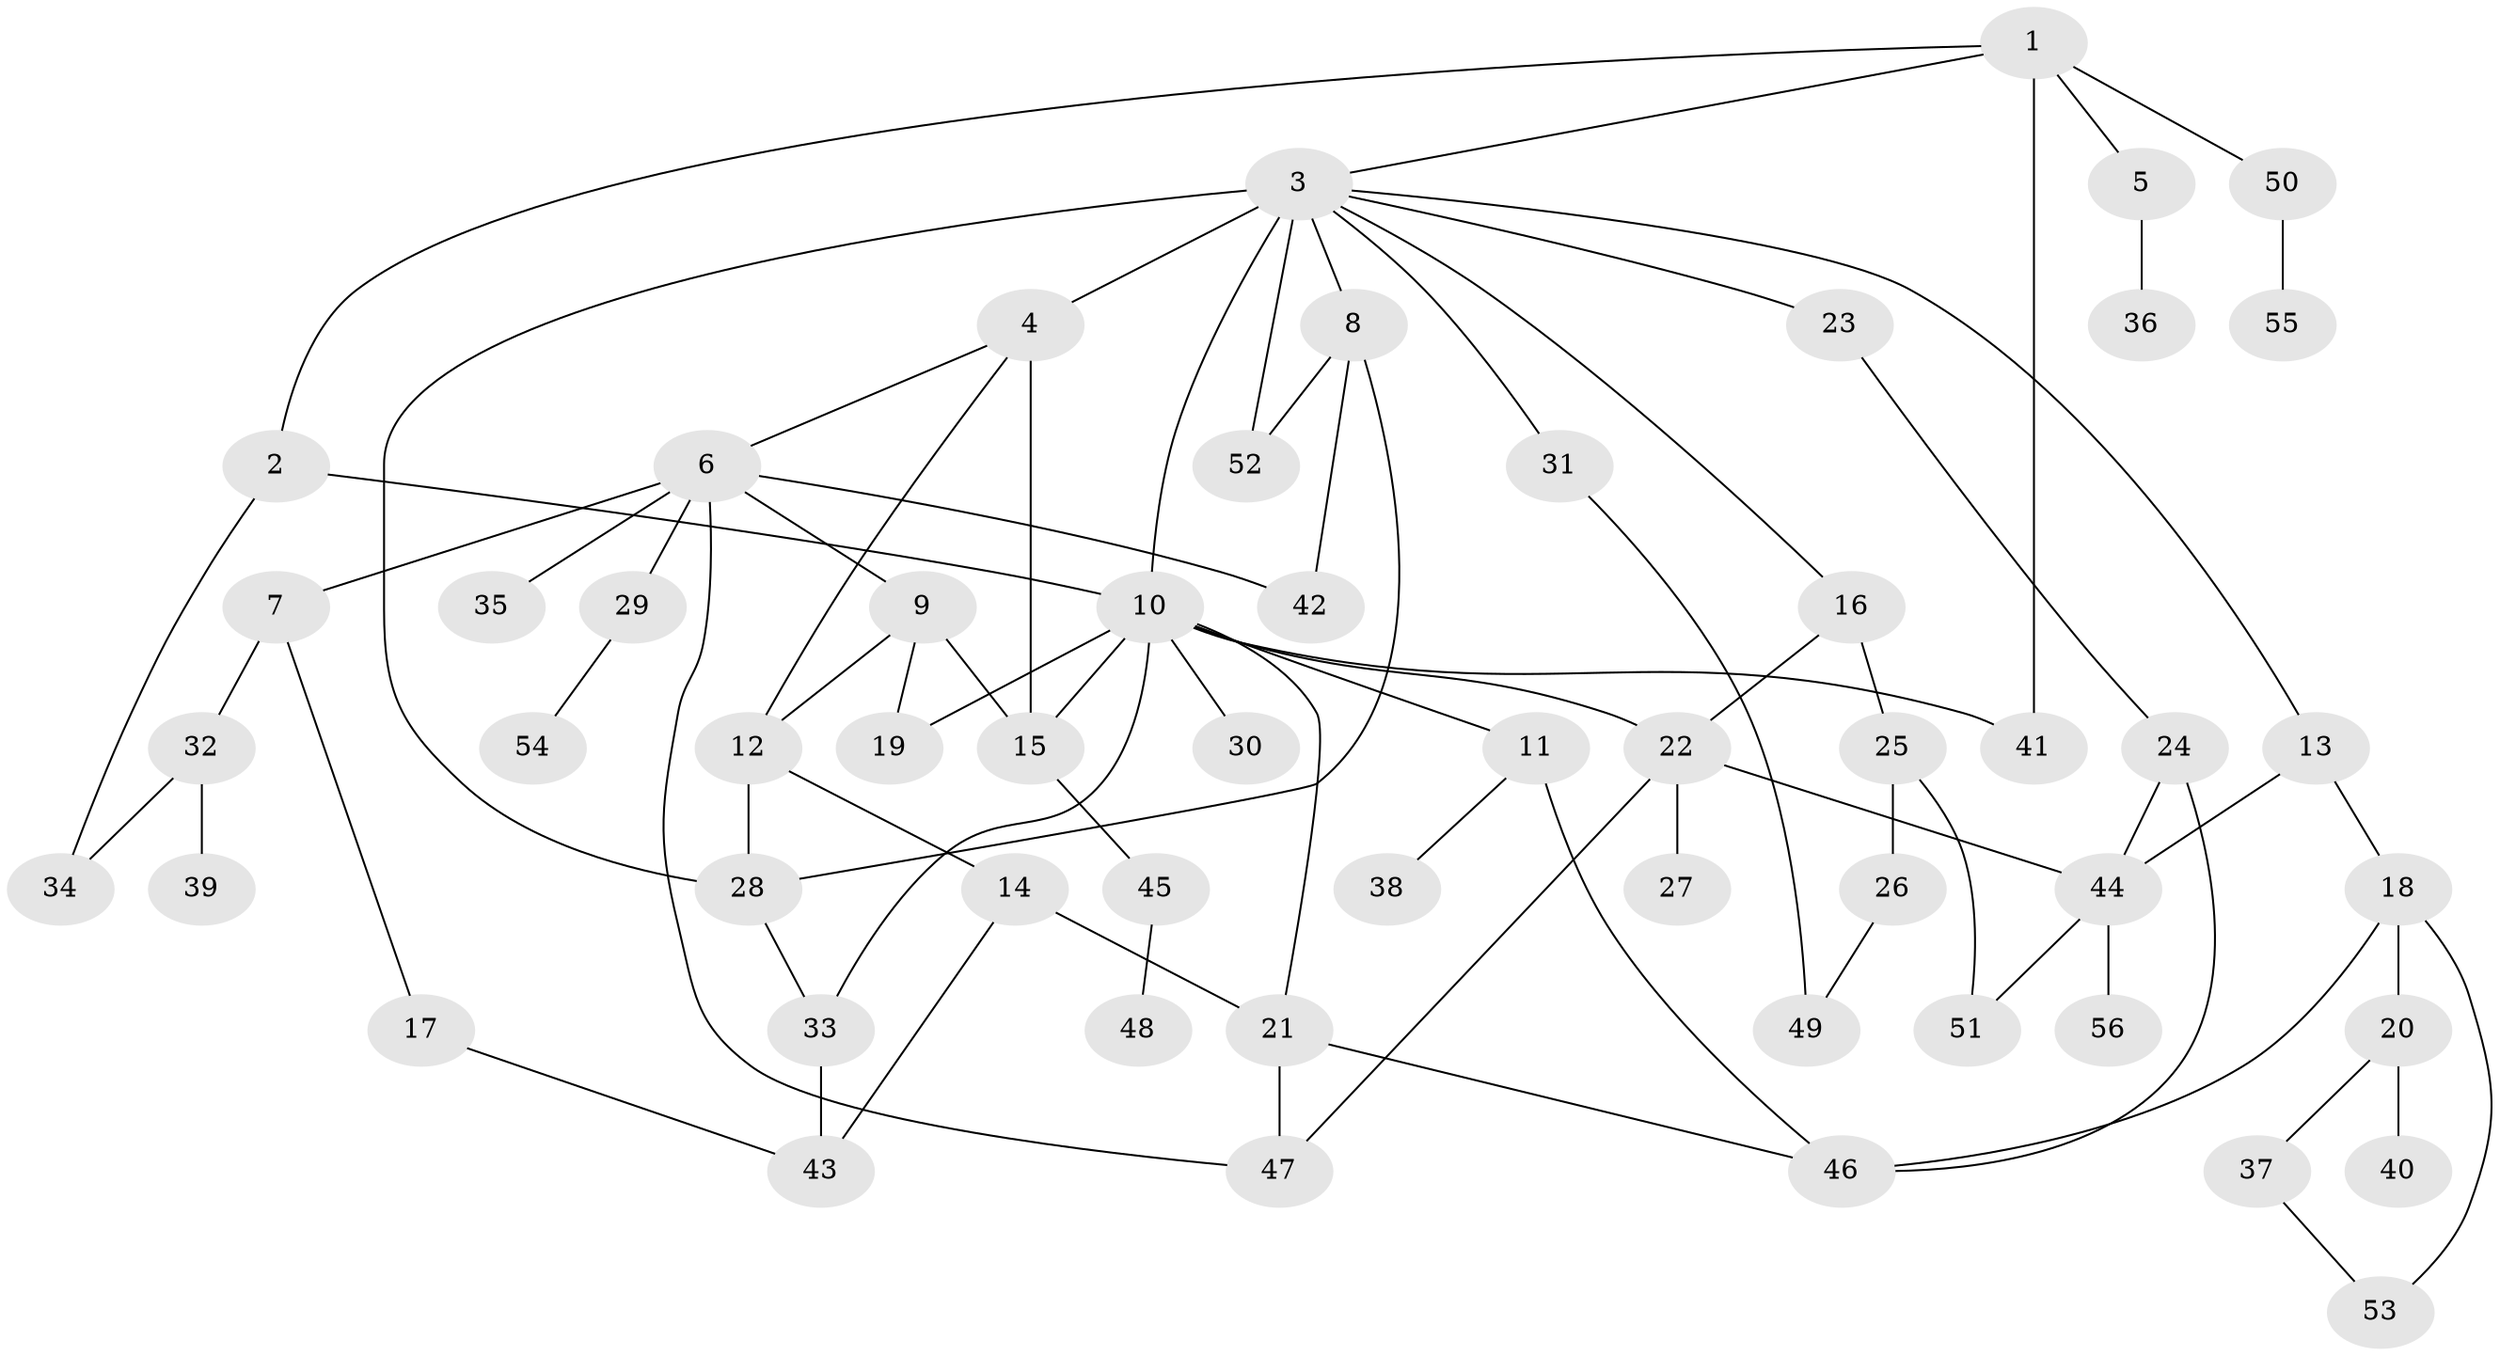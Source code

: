 // original degree distribution, {5: 0.036036036036036036, 4: 0.11711711711711711, 6: 0.018018018018018018, 2: 0.3333333333333333, 3: 0.24324324324324326, 8: 0.009009009009009009, 7: 0.009009009009009009, 1: 0.23423423423423423}
// Generated by graph-tools (version 1.1) at 2025/34/03/09/25 02:34:11]
// undirected, 56 vertices, 81 edges
graph export_dot {
graph [start="1"]
  node [color=gray90,style=filled];
  1;
  2;
  3;
  4;
  5;
  6;
  7;
  8;
  9;
  10;
  11;
  12;
  13;
  14;
  15;
  16;
  17;
  18;
  19;
  20;
  21;
  22;
  23;
  24;
  25;
  26;
  27;
  28;
  29;
  30;
  31;
  32;
  33;
  34;
  35;
  36;
  37;
  38;
  39;
  40;
  41;
  42;
  43;
  44;
  45;
  46;
  47;
  48;
  49;
  50;
  51;
  52;
  53;
  54;
  55;
  56;
  1 -- 2 [weight=1.0];
  1 -- 3 [weight=1.0];
  1 -- 5 [weight=1.0];
  1 -- 41 [weight=1.0];
  1 -- 50 [weight=1.0];
  2 -- 10 [weight=1.0];
  2 -- 34 [weight=1.0];
  3 -- 4 [weight=2.0];
  3 -- 8 [weight=1.0];
  3 -- 10 [weight=1.0];
  3 -- 13 [weight=1.0];
  3 -- 16 [weight=1.0];
  3 -- 23 [weight=1.0];
  3 -- 28 [weight=2.0];
  3 -- 31 [weight=1.0];
  3 -- 52 [weight=1.0];
  4 -- 6 [weight=1.0];
  4 -- 12 [weight=1.0];
  4 -- 15 [weight=1.0];
  5 -- 36 [weight=1.0];
  6 -- 7 [weight=1.0];
  6 -- 9 [weight=1.0];
  6 -- 29 [weight=1.0];
  6 -- 35 [weight=1.0];
  6 -- 42 [weight=1.0];
  6 -- 47 [weight=1.0];
  7 -- 17 [weight=1.0];
  7 -- 32 [weight=1.0];
  8 -- 28 [weight=1.0];
  8 -- 42 [weight=1.0];
  8 -- 52 [weight=1.0];
  9 -- 12 [weight=3.0];
  9 -- 15 [weight=1.0];
  9 -- 19 [weight=1.0];
  10 -- 11 [weight=1.0];
  10 -- 15 [weight=1.0];
  10 -- 19 [weight=1.0];
  10 -- 21 [weight=1.0];
  10 -- 22 [weight=1.0];
  10 -- 30 [weight=1.0];
  10 -- 33 [weight=1.0];
  10 -- 41 [weight=1.0];
  11 -- 38 [weight=1.0];
  11 -- 46 [weight=1.0];
  12 -- 14 [weight=1.0];
  12 -- 28 [weight=1.0];
  13 -- 18 [weight=1.0];
  13 -- 44 [weight=1.0];
  14 -- 21 [weight=1.0];
  14 -- 43 [weight=1.0];
  15 -- 45 [weight=1.0];
  16 -- 22 [weight=1.0];
  16 -- 25 [weight=1.0];
  17 -- 43 [weight=1.0];
  18 -- 20 [weight=2.0];
  18 -- 46 [weight=1.0];
  18 -- 53 [weight=1.0];
  20 -- 37 [weight=1.0];
  20 -- 40 [weight=1.0];
  21 -- 46 [weight=1.0];
  21 -- 47 [weight=1.0];
  22 -- 27 [weight=1.0];
  22 -- 44 [weight=1.0];
  22 -- 47 [weight=1.0];
  23 -- 24 [weight=1.0];
  24 -- 44 [weight=1.0];
  24 -- 46 [weight=1.0];
  25 -- 26 [weight=1.0];
  25 -- 51 [weight=1.0];
  26 -- 49 [weight=1.0];
  28 -- 33 [weight=1.0];
  29 -- 54 [weight=1.0];
  31 -- 49 [weight=1.0];
  32 -- 34 [weight=1.0];
  32 -- 39 [weight=1.0];
  33 -- 43 [weight=1.0];
  37 -- 53 [weight=1.0];
  44 -- 51 [weight=1.0];
  44 -- 56 [weight=1.0];
  45 -- 48 [weight=1.0];
  50 -- 55 [weight=1.0];
}

